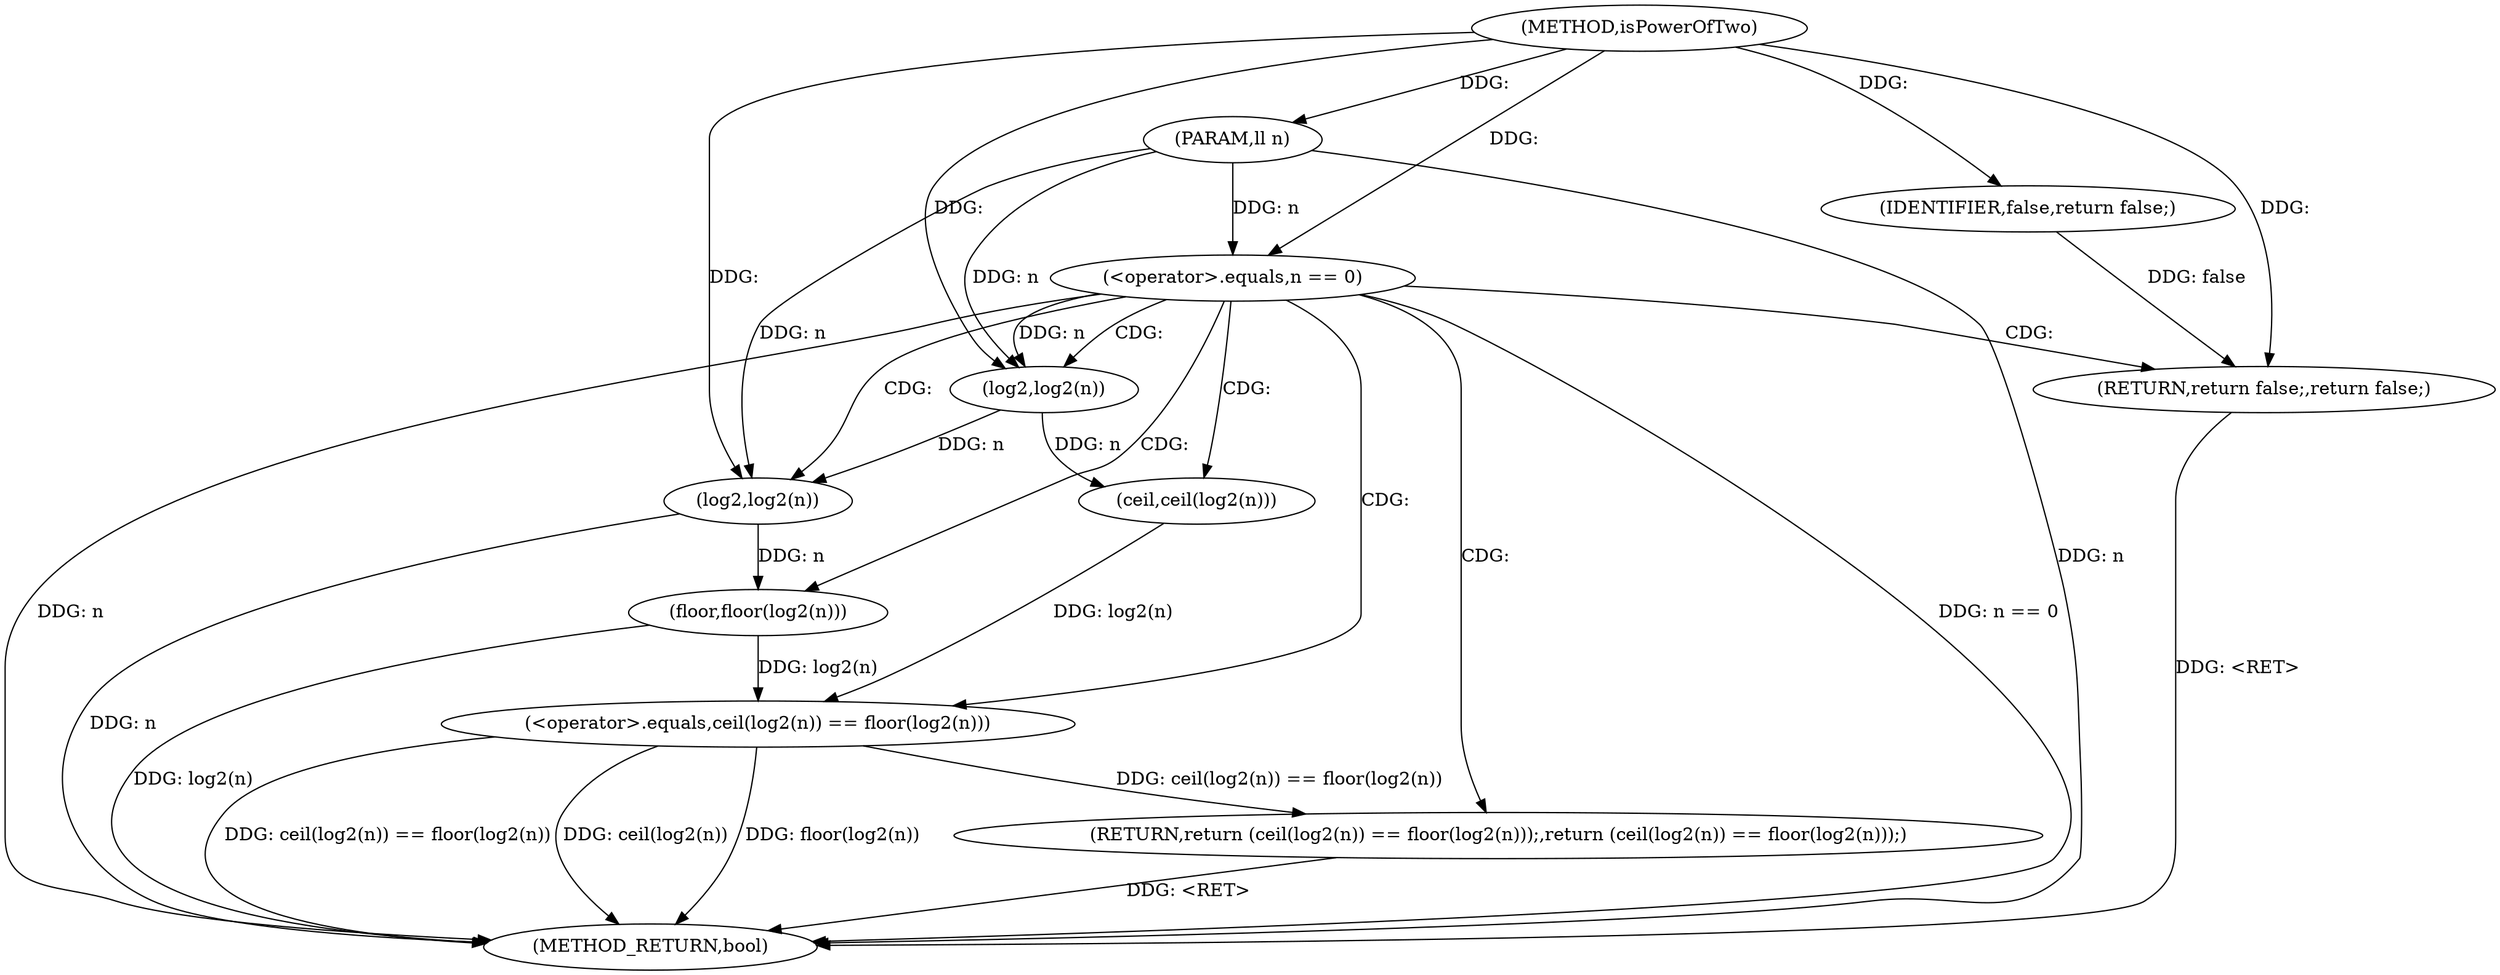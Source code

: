 digraph "isPowerOfTwo" {  
"1000345" [label = "(METHOD,isPowerOfTwo)" ]
"1000362" [label = "(METHOD_RETURN,bool)" ]
"1000346" [label = "(PARAM,ll n)" ]
"1000354" [label = "(RETURN,return (ceil(log2(n)) == floor(log2(n)));,return (ceil(log2(n)) == floor(log2(n)));)" ]
"1000349" [label = "(<operator>.equals,n == 0)" ]
"1000352" [label = "(RETURN,return false;,return false;)" ]
"1000355" [label = "(<operator>.equals,ceil(log2(n)) == floor(log2(n)))" ]
"1000353" [label = "(IDENTIFIER,false,return false;)" ]
"1000356" [label = "(ceil,ceil(log2(n)))" ]
"1000359" [label = "(floor,floor(log2(n)))" ]
"1000357" [label = "(log2,log2(n))" ]
"1000360" [label = "(log2,log2(n))" ]
  "1000352" -> "1000362"  [ label = "DDG: <RET>"] 
  "1000346" -> "1000362"  [ label = "DDG: n"] 
  "1000349" -> "1000362"  [ label = "DDG: n"] 
  "1000349" -> "1000362"  [ label = "DDG: n == 0"] 
  "1000355" -> "1000362"  [ label = "DDG: ceil(log2(n))"] 
  "1000360" -> "1000362"  [ label = "DDG: n"] 
  "1000359" -> "1000362"  [ label = "DDG: log2(n)"] 
  "1000355" -> "1000362"  [ label = "DDG: floor(log2(n))"] 
  "1000355" -> "1000362"  [ label = "DDG: ceil(log2(n)) == floor(log2(n))"] 
  "1000354" -> "1000362"  [ label = "DDG: <RET>"] 
  "1000345" -> "1000346"  [ label = "DDG: "] 
  "1000355" -> "1000354"  [ label = "DDG: ceil(log2(n)) == floor(log2(n))"] 
  "1000353" -> "1000352"  [ label = "DDG: false"] 
  "1000345" -> "1000352"  [ label = "DDG: "] 
  "1000346" -> "1000349"  [ label = "DDG: n"] 
  "1000345" -> "1000349"  [ label = "DDG: "] 
  "1000345" -> "1000353"  [ label = "DDG: "] 
  "1000356" -> "1000355"  [ label = "DDG: log2(n)"] 
  "1000359" -> "1000355"  [ label = "DDG: log2(n)"] 
  "1000357" -> "1000356"  [ label = "DDG: n"] 
  "1000360" -> "1000359"  [ label = "DDG: n"] 
  "1000349" -> "1000357"  [ label = "DDG: n"] 
  "1000346" -> "1000357"  [ label = "DDG: n"] 
  "1000345" -> "1000357"  [ label = "DDG: "] 
  "1000357" -> "1000360"  [ label = "DDG: n"] 
  "1000346" -> "1000360"  [ label = "DDG: n"] 
  "1000345" -> "1000360"  [ label = "DDG: "] 
  "1000349" -> "1000356"  [ label = "CDG: "] 
  "1000349" -> "1000355"  [ label = "CDG: "] 
  "1000349" -> "1000352"  [ label = "CDG: "] 
  "1000349" -> "1000360"  [ label = "CDG: "] 
  "1000349" -> "1000359"  [ label = "CDG: "] 
  "1000349" -> "1000354"  [ label = "CDG: "] 
  "1000349" -> "1000357"  [ label = "CDG: "] 
}
